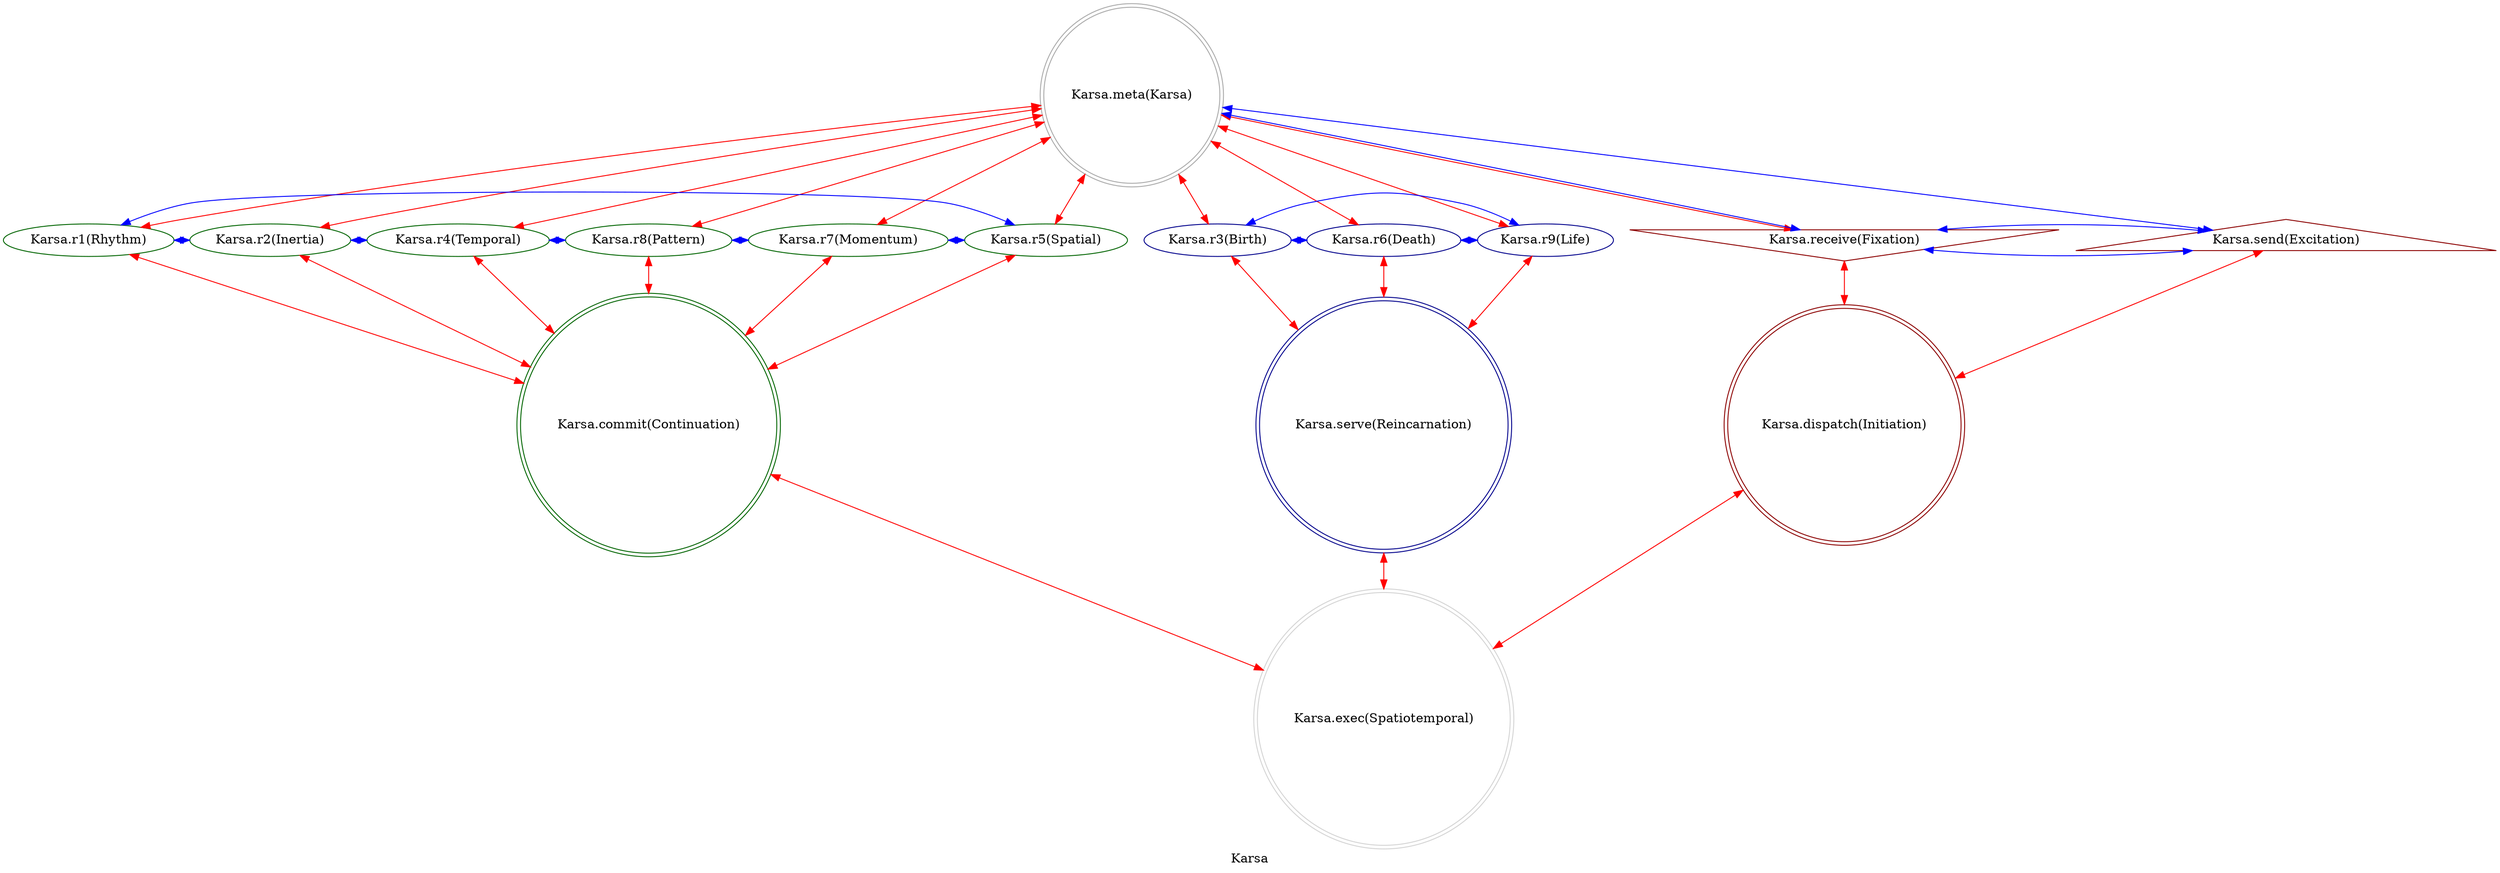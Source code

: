 strict digraph KarsaFactor {
    label = "Karsa";
    comment = "The cosmic principle of will, agency, and spatiotemporal manifestation in MythOS—governing all beginnings, endings, and the continuum they inhabit.";
    
    0 -> {1 2 4 8 7 5 3 6 9 a b} [dir = both; color = "red";];
    {a b} -> c [dir = both; color = "red";];
    {1 2 4 8 7 5} -> d [dir = both; color = "red";];
    {3 6 9} -> e [dir = both; color = "red";];
    {c d e} -> f [dir = both; color = "red";];
    
    a -> b -> a [dir = both; color = "blue";];
    a -> 0 -> b [dir = both; color = "blue";];
    3 -> 6 -> 9 -> 3 [dir = both; color = "blue";];
    1 -> 2 -> 4 -> 8 -> 7 -> 5 -> 1 [dir = both; color = "blue";];
    
    subgraph {
        rank = same;
        0;
    }
    subgraph {
        rank = same;
        3;
        6;
        9;
        1;
        2;
        4;
        8;
        7;
        5;
        a;
        b;
    }
    subgraph {
        rank = same;
        c;
        d;
        e;
    }
    subgraph {
        rank = same;
        f;
    }
    
    a [label = "Karsa.receive(Fixation)";comment = "Potential: Focused intent—the concentration of will that anchors possibilities into specific trajectories and destinies.";shape = invtriangle;color = darkred;];
    0 [label = "Karsa.meta(Karsa)";comment = "Abstract: Cosmic will itself—the universal principle that consciousness can direct and shape reality through focused intention.";shape = doublecircle;color = darkgray;];
    b [label = "Karsa.send(Excitation)";comment = "Manifest: Activated potential—the energized state where will transforms into action and measurable effects in reality.";shape = triangle;color = darkred;];
    
    1 [label = "Karsa.r1(Rhythm)";comment = "Initiation: Temporal pattern—the fundamental beat and cycle that governs all processes and transformations.";color = darkgreen;];
    2 [label = "Karsa.r2(Inertia)";comment = "Response: Persistence of state—the tendency of existing conditions to continue unless acted upon by will or force.";color = darkgreen;];
    4 [label = "Karsa.r4(Temporal)";comment = "Integration: Time binding—the weaving of moments into coherent sequences, narratives, and histories.";color = darkgreen;];
    8 [label = "Karsa.r8(Pattern)";comment = "Reflection: Recurring form—the recognizable structures that emerge from rhythmic processes and willed actions.";color = darkgreen;];
    7 [label = "Karsa.r7(Momentum)";comment = "Consolidation: Directed motion—the accumulated force of will and action that carries processes forward.";color = darkgreen;];
    5 [label = "Karsa.r5(Spatial)";comment = "Propagation: Extension in space—the manifestation of will through arrangement, distribution, and physical presence.";color = darkgreen;];
    
    3 [label = "Karsa.r3(Birth)";comment = "Thesis: Emergent beginning—the instantiation of new existence, the entry point into spacetime manifestation.";color = darkblue;];
    6 [label = "Karsa.r6(Death)";comment = "Antithesis: Necessary ending—the dissolution of form, the release from spacetime constraints and limitations.";color = darkblue;];
    9 [label = "Karsa.r9(Life)";comment = "Synthesis: Continuous becoming—the dynamic state that balances creation and dissolution in ongoing existence.";color = darkblue;];
    
    c [label = "Karsa.dispatch(Initiation)";comment = "Why-Who: Primordial starting—the agents and reasons that begin new cycles and manifestations.";shape = doublecircle;color = darkred;];
    d [label = "Karsa.commit(Continuation)";comment = "What-How: Sustained existence—the methods and commitments that maintain processes across time and space.";shape = doublecircle;color = darkgreen;];
    e [label = "Karsa.serve(Reincarnation)";comment = "When-Where: Cyclic return—the timing and placement of rebirth and renewal within cosmic patterns.";shape = doublecircle;color = darkblue;];
    f [label = "Karsa.exec(Spatiotemporal)";comment = "Which-Closure: Unified continuum achieved—the integrated fabric of space and time as the theater for all willed action.";shape = doublecircle;color = lightgray;];
}